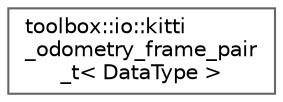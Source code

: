 digraph "Graphical Class Hierarchy"
{
 // LATEX_PDF_SIZE
  bgcolor="transparent";
  edge [fontname=Helvetica,fontsize=10,labelfontname=Helvetica,labelfontsize=10];
  node [fontname=Helvetica,fontsize=10,shape=box,height=0.2,width=0.4];
  rankdir="LR";
  Node0 [id="Node000000",label="toolbox::io::kitti\l_odometry_frame_pair\l_t\< DataType \>",height=0.2,width=0.4,color="grey40", fillcolor="white", style="filled",URL="$structtoolbox_1_1io_1_1kitti__odometry__frame__pair__t.html",tooltip="Frame pair data for registration tasks."];
}

